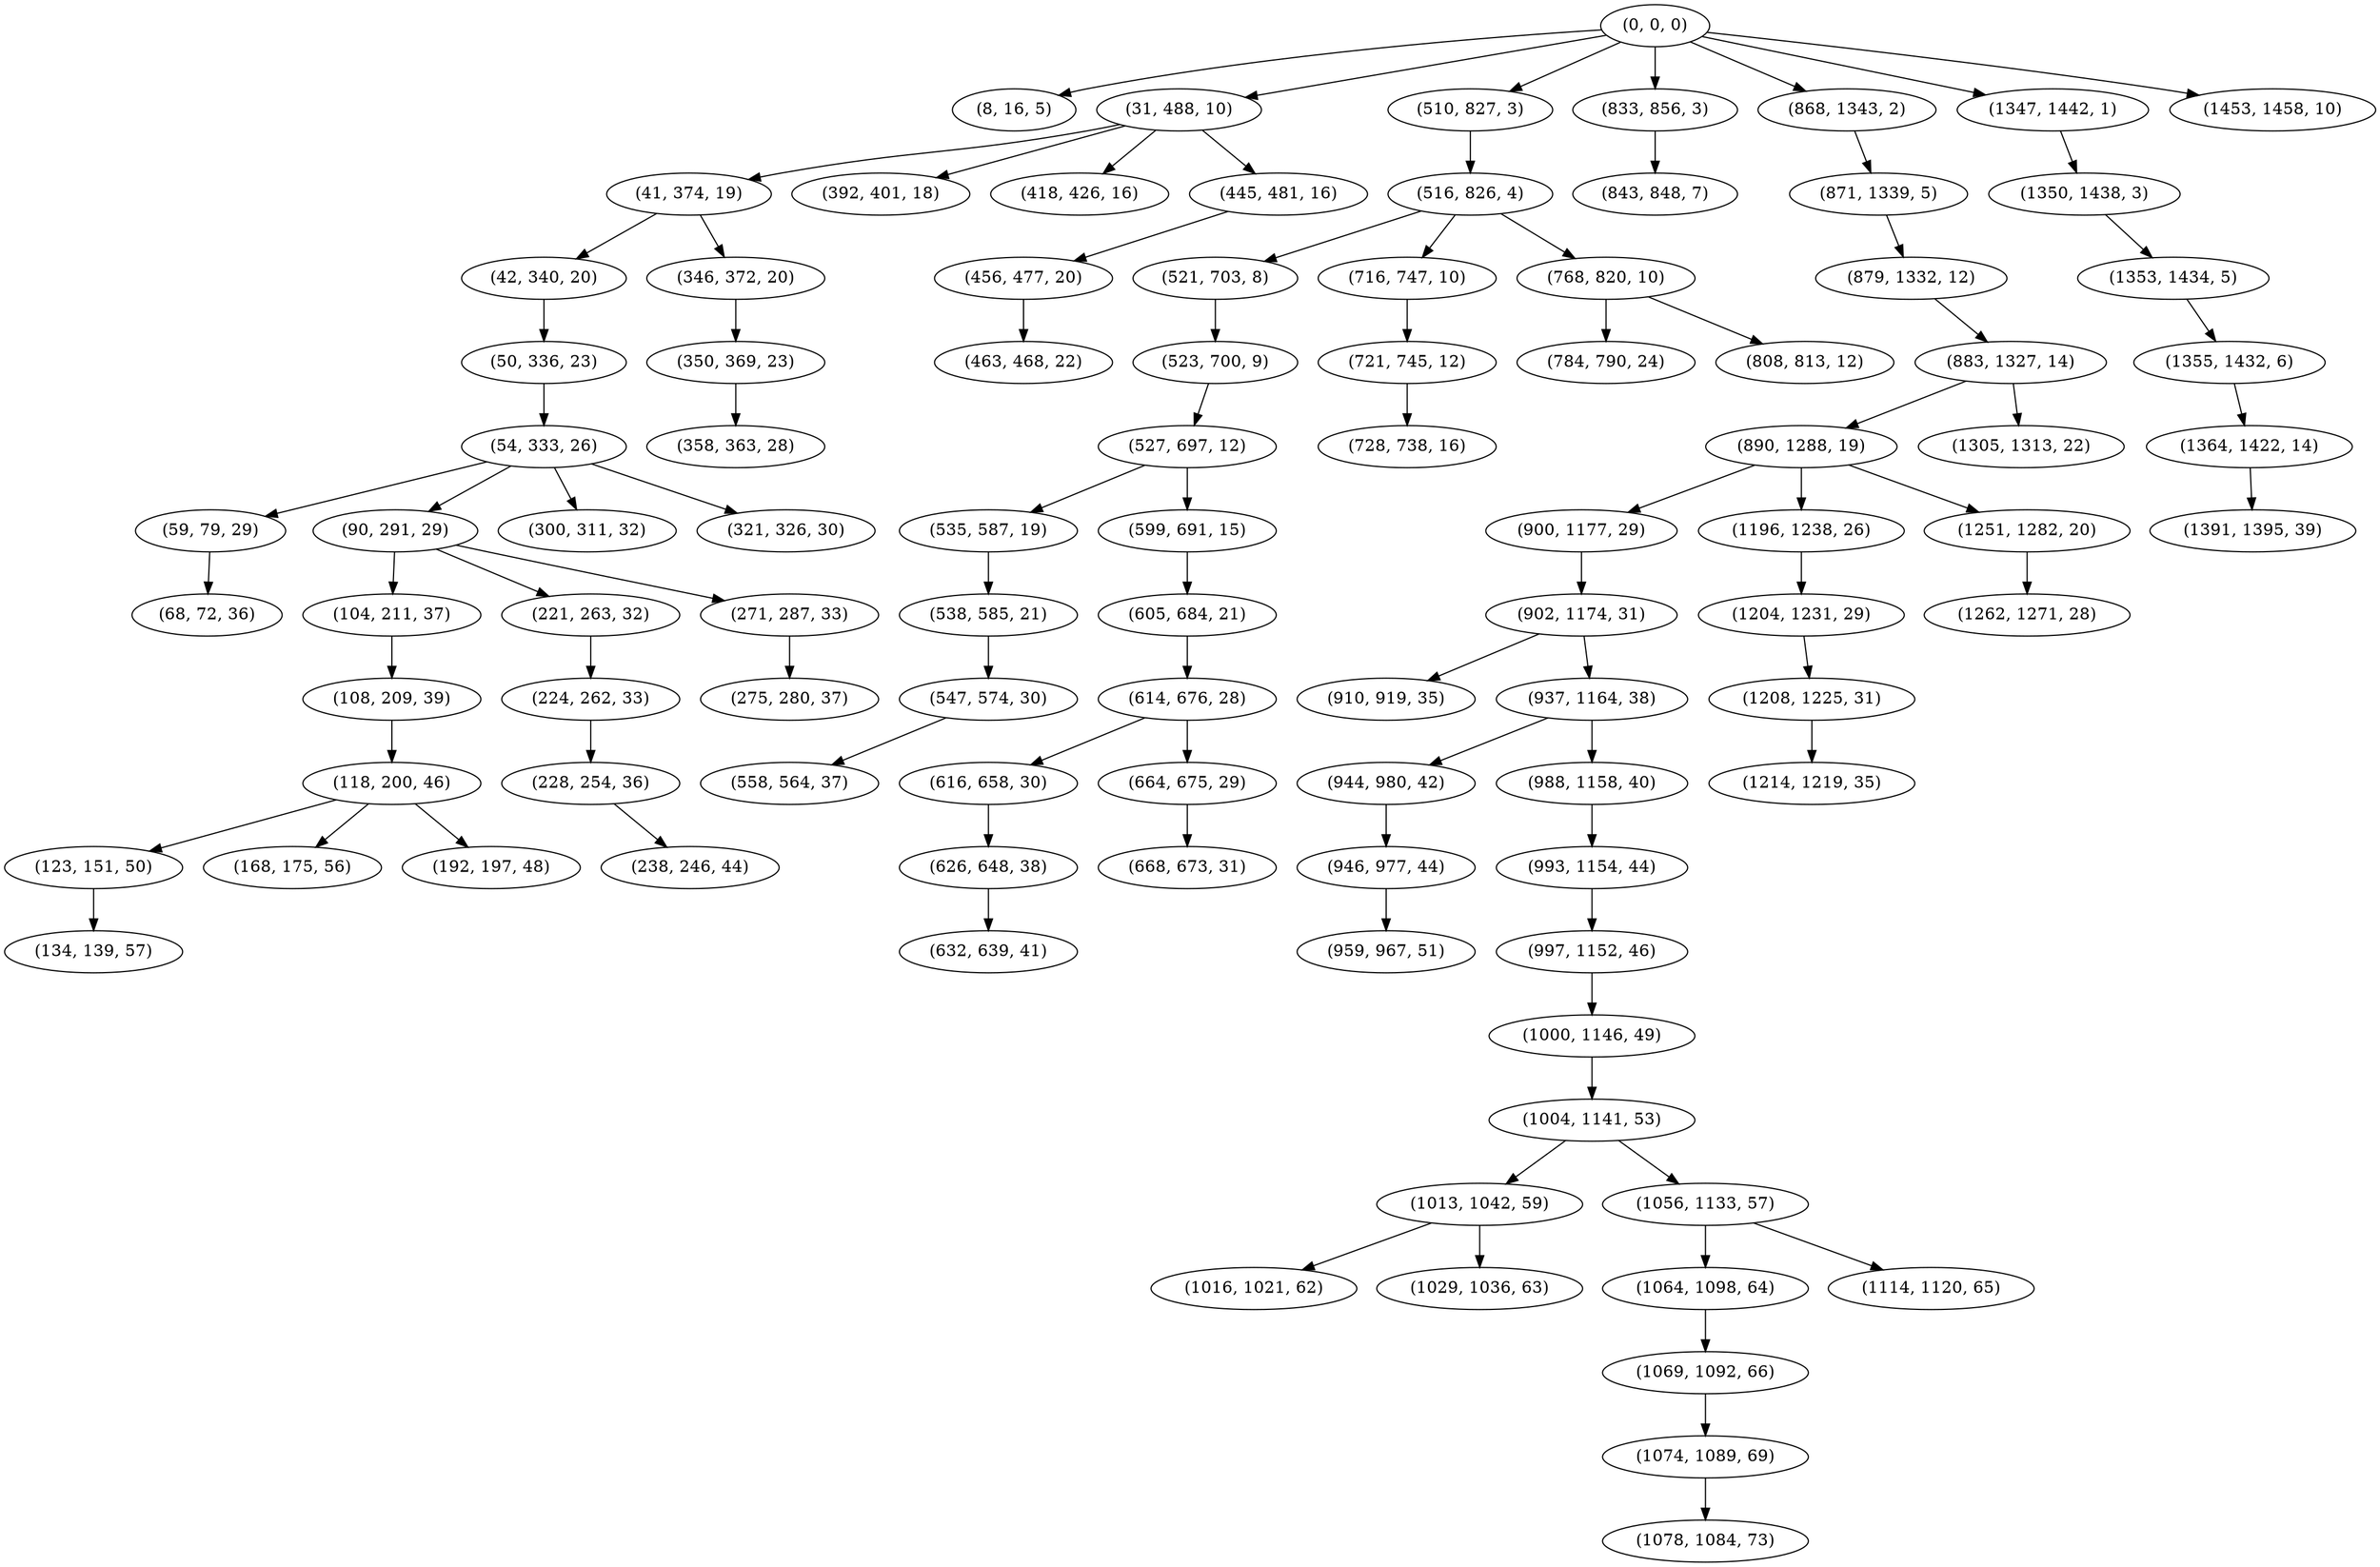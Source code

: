 digraph tree {
    "(0, 0, 0)";
    "(8, 16, 5)";
    "(31, 488, 10)";
    "(41, 374, 19)";
    "(42, 340, 20)";
    "(50, 336, 23)";
    "(54, 333, 26)";
    "(59, 79, 29)";
    "(68, 72, 36)";
    "(90, 291, 29)";
    "(104, 211, 37)";
    "(108, 209, 39)";
    "(118, 200, 46)";
    "(123, 151, 50)";
    "(134, 139, 57)";
    "(168, 175, 56)";
    "(192, 197, 48)";
    "(221, 263, 32)";
    "(224, 262, 33)";
    "(228, 254, 36)";
    "(238, 246, 44)";
    "(271, 287, 33)";
    "(275, 280, 37)";
    "(300, 311, 32)";
    "(321, 326, 30)";
    "(346, 372, 20)";
    "(350, 369, 23)";
    "(358, 363, 28)";
    "(392, 401, 18)";
    "(418, 426, 16)";
    "(445, 481, 16)";
    "(456, 477, 20)";
    "(463, 468, 22)";
    "(510, 827, 3)";
    "(516, 826, 4)";
    "(521, 703, 8)";
    "(523, 700, 9)";
    "(527, 697, 12)";
    "(535, 587, 19)";
    "(538, 585, 21)";
    "(547, 574, 30)";
    "(558, 564, 37)";
    "(599, 691, 15)";
    "(605, 684, 21)";
    "(614, 676, 28)";
    "(616, 658, 30)";
    "(626, 648, 38)";
    "(632, 639, 41)";
    "(664, 675, 29)";
    "(668, 673, 31)";
    "(716, 747, 10)";
    "(721, 745, 12)";
    "(728, 738, 16)";
    "(768, 820, 10)";
    "(784, 790, 24)";
    "(808, 813, 12)";
    "(833, 856, 3)";
    "(843, 848, 7)";
    "(868, 1343, 2)";
    "(871, 1339, 5)";
    "(879, 1332, 12)";
    "(883, 1327, 14)";
    "(890, 1288, 19)";
    "(900, 1177, 29)";
    "(902, 1174, 31)";
    "(910, 919, 35)";
    "(937, 1164, 38)";
    "(944, 980, 42)";
    "(946, 977, 44)";
    "(959, 967, 51)";
    "(988, 1158, 40)";
    "(993, 1154, 44)";
    "(997, 1152, 46)";
    "(1000, 1146, 49)";
    "(1004, 1141, 53)";
    "(1013, 1042, 59)";
    "(1016, 1021, 62)";
    "(1029, 1036, 63)";
    "(1056, 1133, 57)";
    "(1064, 1098, 64)";
    "(1069, 1092, 66)";
    "(1074, 1089, 69)";
    "(1078, 1084, 73)";
    "(1114, 1120, 65)";
    "(1196, 1238, 26)";
    "(1204, 1231, 29)";
    "(1208, 1225, 31)";
    "(1214, 1219, 35)";
    "(1251, 1282, 20)";
    "(1262, 1271, 28)";
    "(1305, 1313, 22)";
    "(1347, 1442, 1)";
    "(1350, 1438, 3)";
    "(1353, 1434, 5)";
    "(1355, 1432, 6)";
    "(1364, 1422, 14)";
    "(1391, 1395, 39)";
    "(1453, 1458, 10)";
    "(0, 0, 0)" -> "(8, 16, 5)";
    "(0, 0, 0)" -> "(31, 488, 10)";
    "(0, 0, 0)" -> "(510, 827, 3)";
    "(0, 0, 0)" -> "(833, 856, 3)";
    "(0, 0, 0)" -> "(868, 1343, 2)";
    "(0, 0, 0)" -> "(1347, 1442, 1)";
    "(0, 0, 0)" -> "(1453, 1458, 10)";
    "(31, 488, 10)" -> "(41, 374, 19)";
    "(31, 488, 10)" -> "(392, 401, 18)";
    "(31, 488, 10)" -> "(418, 426, 16)";
    "(31, 488, 10)" -> "(445, 481, 16)";
    "(41, 374, 19)" -> "(42, 340, 20)";
    "(41, 374, 19)" -> "(346, 372, 20)";
    "(42, 340, 20)" -> "(50, 336, 23)";
    "(50, 336, 23)" -> "(54, 333, 26)";
    "(54, 333, 26)" -> "(59, 79, 29)";
    "(54, 333, 26)" -> "(90, 291, 29)";
    "(54, 333, 26)" -> "(300, 311, 32)";
    "(54, 333, 26)" -> "(321, 326, 30)";
    "(59, 79, 29)" -> "(68, 72, 36)";
    "(90, 291, 29)" -> "(104, 211, 37)";
    "(90, 291, 29)" -> "(221, 263, 32)";
    "(90, 291, 29)" -> "(271, 287, 33)";
    "(104, 211, 37)" -> "(108, 209, 39)";
    "(108, 209, 39)" -> "(118, 200, 46)";
    "(118, 200, 46)" -> "(123, 151, 50)";
    "(118, 200, 46)" -> "(168, 175, 56)";
    "(118, 200, 46)" -> "(192, 197, 48)";
    "(123, 151, 50)" -> "(134, 139, 57)";
    "(221, 263, 32)" -> "(224, 262, 33)";
    "(224, 262, 33)" -> "(228, 254, 36)";
    "(228, 254, 36)" -> "(238, 246, 44)";
    "(271, 287, 33)" -> "(275, 280, 37)";
    "(346, 372, 20)" -> "(350, 369, 23)";
    "(350, 369, 23)" -> "(358, 363, 28)";
    "(445, 481, 16)" -> "(456, 477, 20)";
    "(456, 477, 20)" -> "(463, 468, 22)";
    "(510, 827, 3)" -> "(516, 826, 4)";
    "(516, 826, 4)" -> "(521, 703, 8)";
    "(516, 826, 4)" -> "(716, 747, 10)";
    "(516, 826, 4)" -> "(768, 820, 10)";
    "(521, 703, 8)" -> "(523, 700, 9)";
    "(523, 700, 9)" -> "(527, 697, 12)";
    "(527, 697, 12)" -> "(535, 587, 19)";
    "(527, 697, 12)" -> "(599, 691, 15)";
    "(535, 587, 19)" -> "(538, 585, 21)";
    "(538, 585, 21)" -> "(547, 574, 30)";
    "(547, 574, 30)" -> "(558, 564, 37)";
    "(599, 691, 15)" -> "(605, 684, 21)";
    "(605, 684, 21)" -> "(614, 676, 28)";
    "(614, 676, 28)" -> "(616, 658, 30)";
    "(614, 676, 28)" -> "(664, 675, 29)";
    "(616, 658, 30)" -> "(626, 648, 38)";
    "(626, 648, 38)" -> "(632, 639, 41)";
    "(664, 675, 29)" -> "(668, 673, 31)";
    "(716, 747, 10)" -> "(721, 745, 12)";
    "(721, 745, 12)" -> "(728, 738, 16)";
    "(768, 820, 10)" -> "(784, 790, 24)";
    "(768, 820, 10)" -> "(808, 813, 12)";
    "(833, 856, 3)" -> "(843, 848, 7)";
    "(868, 1343, 2)" -> "(871, 1339, 5)";
    "(871, 1339, 5)" -> "(879, 1332, 12)";
    "(879, 1332, 12)" -> "(883, 1327, 14)";
    "(883, 1327, 14)" -> "(890, 1288, 19)";
    "(883, 1327, 14)" -> "(1305, 1313, 22)";
    "(890, 1288, 19)" -> "(900, 1177, 29)";
    "(890, 1288, 19)" -> "(1196, 1238, 26)";
    "(890, 1288, 19)" -> "(1251, 1282, 20)";
    "(900, 1177, 29)" -> "(902, 1174, 31)";
    "(902, 1174, 31)" -> "(910, 919, 35)";
    "(902, 1174, 31)" -> "(937, 1164, 38)";
    "(937, 1164, 38)" -> "(944, 980, 42)";
    "(937, 1164, 38)" -> "(988, 1158, 40)";
    "(944, 980, 42)" -> "(946, 977, 44)";
    "(946, 977, 44)" -> "(959, 967, 51)";
    "(988, 1158, 40)" -> "(993, 1154, 44)";
    "(993, 1154, 44)" -> "(997, 1152, 46)";
    "(997, 1152, 46)" -> "(1000, 1146, 49)";
    "(1000, 1146, 49)" -> "(1004, 1141, 53)";
    "(1004, 1141, 53)" -> "(1013, 1042, 59)";
    "(1004, 1141, 53)" -> "(1056, 1133, 57)";
    "(1013, 1042, 59)" -> "(1016, 1021, 62)";
    "(1013, 1042, 59)" -> "(1029, 1036, 63)";
    "(1056, 1133, 57)" -> "(1064, 1098, 64)";
    "(1056, 1133, 57)" -> "(1114, 1120, 65)";
    "(1064, 1098, 64)" -> "(1069, 1092, 66)";
    "(1069, 1092, 66)" -> "(1074, 1089, 69)";
    "(1074, 1089, 69)" -> "(1078, 1084, 73)";
    "(1196, 1238, 26)" -> "(1204, 1231, 29)";
    "(1204, 1231, 29)" -> "(1208, 1225, 31)";
    "(1208, 1225, 31)" -> "(1214, 1219, 35)";
    "(1251, 1282, 20)" -> "(1262, 1271, 28)";
    "(1347, 1442, 1)" -> "(1350, 1438, 3)";
    "(1350, 1438, 3)" -> "(1353, 1434, 5)";
    "(1353, 1434, 5)" -> "(1355, 1432, 6)";
    "(1355, 1432, 6)" -> "(1364, 1422, 14)";
    "(1364, 1422, 14)" -> "(1391, 1395, 39)";
}
